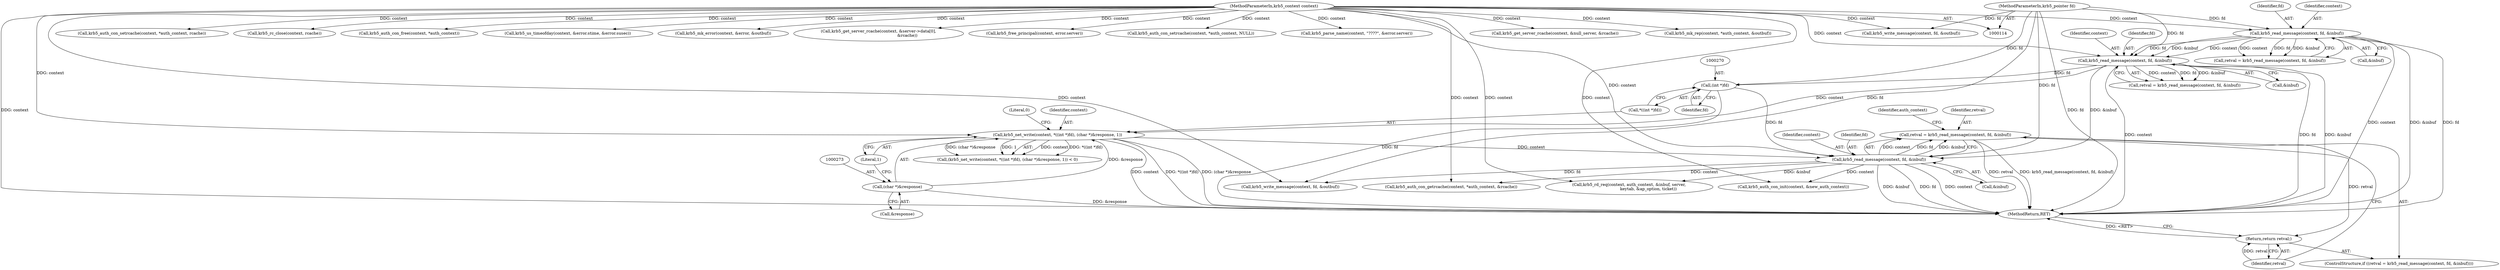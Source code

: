 digraph "0_krb5_102bb6ebf20f9174130c85c3b052ae104e5073ec_0@API" {
"1000286" [label="(Call,retval = krb5_read_message(context, fd, &inbuf))"];
"1000288" [label="(Call,krb5_read_message(context, fd, &inbuf))"];
"1000266" [label="(Call,krb5_net_write(context, *((int *)fd), (char *)&response, 1))"];
"1000215" [label="(Call,krb5_read_message(context, fd, &inbuf))"];
"1000168" [label="(Call,krb5_read_message(context, fd, &inbuf))"];
"1000115" [label="(MethodParameterIn,krb5_context context)"];
"1000117" [label="(MethodParameterIn,krb5_pointer fd)"];
"1000272" [label="(Call,(char *)&response)"];
"1000269" [label="(Call,(int *)fd)"];
"1000293" [label="(Return,return retval;)"];
"1000285" [label="(ControlStructure,if ((retval = krb5_read_message(context, fd, &inbuf))))"];
"1000365" [label="(Call,krb5_get_server_rcache(context, &null_server, &rcache))"];
"1000542" [label="(Call,krb5_write_message(context, fd, &outbuf))"];
"1000268" [label="(Call,*((int *)fd))"];
"1000265" [label="(Call,(krb5_net_write(context, *((int *)fd), (char *)&response, 1)) < 0)"];
"1000571" [label="(Call,krb5_mk_rep(context, *auth_context, &outbuf))"];
"1000274" [label="(Call,&response)"];
"1000277" [label="(Literal,0)"];
"1000117" [label="(MethodParameterIn,krb5_pointer fd)"];
"1000620" [label="(MethodReturn,RET)"];
"1000267" [label="(Identifier,context)"];
"1000170" [label="(Identifier,fd)"];
"1000291" [label="(Call,&inbuf)"];
"1000303" [label="(Call,krb5_auth_con_init(context, &new_auth_context))"];
"1000288" [label="(Call,krb5_read_message(context, fd, &inbuf))"];
"1000298" [label="(Identifier,auth_context)"];
"1000286" [label="(Call,retval = krb5_read_message(context, fd, &inbuf))"];
"1000115" [label="(MethodParameterIn,krb5_context context)"];
"1000266" [label="(Call,krb5_net_write(context, *((int *)fd), (char *)&response, 1))"];
"1000166" [label="(Call,retval = krb5_read_message(context, fd, &inbuf))"];
"1000293" [label="(Return,return retval;)"];
"1000213" [label="(Call,retval = krb5_read_message(context, fd, &inbuf))"];
"1000276" [label="(Literal,1)"];
"1000582" [label="(Call,krb5_write_message(context, fd, &outbuf))"];
"1000376" [label="(Call,krb5_auth_con_setrcache(context, *auth_context, rcache))"];
"1000168" [label="(Call,krb5_read_message(context, fd, &inbuf))"];
"1000390" [label="(Call,krb5_rd_req(context, auth_context, &inbuf, server,\n                              keytab, &ap_option, ticket))"];
"1000272" [label="(Call,(char *)&response)"];
"1000269" [label="(Call,(int *)fd)"];
"1000216" [label="(Identifier,context)"];
"1000610" [label="(Call,krb5_rc_close(context, rcache))"];
"1000294" [label="(Identifier,retval)"];
"1000287" [label="(Identifier,retval)"];
"1000217" [label="(Identifier,fd)"];
"1000598" [label="(Call,krb5_auth_con_free(context, *auth_context))"];
"1000289" [label="(Identifier,context)"];
"1000218" [label="(Call,&inbuf)"];
"1000415" [label="(Call,krb5_us_timeofday(context, &error.stime, &error.susec))"];
"1000501" [label="(Call,krb5_mk_error(context, &error, &outbuf))"];
"1000341" [label="(Call,krb5_get_server_rcache(context, &server->data[0],\n                                             &rcache))"];
"1000271" [label="(Identifier,fd)"];
"1000523" [label="(Call,krb5_free_principal(context, error.server))"];
"1000171" [label="(Call,&inbuf)"];
"1000169" [label="(Identifier,context)"];
"1000613" [label="(Call,krb5_auth_con_setrcache(context, *auth_context, NULL))"];
"1000436" [label="(Call,krb5_parse_name(context, \"????\", &error.server))"];
"1000314" [label="(Call,krb5_auth_con_getrcache(context, *auth_context, &rcache))"];
"1000215" [label="(Call,krb5_read_message(context, fd, &inbuf))"];
"1000290" [label="(Identifier,fd)"];
"1000286" -> "1000285"  [label="AST: "];
"1000286" -> "1000288"  [label="CFG: "];
"1000287" -> "1000286"  [label="AST: "];
"1000288" -> "1000286"  [label="AST: "];
"1000294" -> "1000286"  [label="CFG: "];
"1000298" -> "1000286"  [label="CFG: "];
"1000286" -> "1000620"  [label="DDG: retval"];
"1000286" -> "1000620"  [label="DDG: krb5_read_message(context, fd, &inbuf)"];
"1000288" -> "1000286"  [label="DDG: context"];
"1000288" -> "1000286"  [label="DDG: fd"];
"1000288" -> "1000286"  [label="DDG: &inbuf"];
"1000286" -> "1000293"  [label="DDG: retval"];
"1000288" -> "1000291"  [label="CFG: "];
"1000289" -> "1000288"  [label="AST: "];
"1000290" -> "1000288"  [label="AST: "];
"1000291" -> "1000288"  [label="AST: "];
"1000288" -> "1000620"  [label="DDG: &inbuf"];
"1000288" -> "1000620"  [label="DDG: fd"];
"1000288" -> "1000620"  [label="DDG: context"];
"1000266" -> "1000288"  [label="DDG: context"];
"1000115" -> "1000288"  [label="DDG: context"];
"1000269" -> "1000288"  [label="DDG: fd"];
"1000117" -> "1000288"  [label="DDG: fd"];
"1000215" -> "1000288"  [label="DDG: &inbuf"];
"1000288" -> "1000303"  [label="DDG: context"];
"1000288" -> "1000314"  [label="DDG: context"];
"1000288" -> "1000390"  [label="DDG: &inbuf"];
"1000288" -> "1000542"  [label="DDG: fd"];
"1000266" -> "1000265"  [label="AST: "];
"1000266" -> "1000276"  [label="CFG: "];
"1000267" -> "1000266"  [label="AST: "];
"1000268" -> "1000266"  [label="AST: "];
"1000272" -> "1000266"  [label="AST: "];
"1000276" -> "1000266"  [label="AST: "];
"1000277" -> "1000266"  [label="CFG: "];
"1000266" -> "1000620"  [label="DDG: context"];
"1000266" -> "1000620"  [label="DDG: *((int *)fd)"];
"1000266" -> "1000620"  [label="DDG: (char *)&response"];
"1000266" -> "1000265"  [label="DDG: context"];
"1000266" -> "1000265"  [label="DDG: *((int *)fd)"];
"1000266" -> "1000265"  [label="DDG: (char *)&response"];
"1000266" -> "1000265"  [label="DDG: 1"];
"1000215" -> "1000266"  [label="DDG: context"];
"1000115" -> "1000266"  [label="DDG: context"];
"1000272" -> "1000266"  [label="DDG: &response"];
"1000215" -> "1000213"  [label="AST: "];
"1000215" -> "1000218"  [label="CFG: "];
"1000216" -> "1000215"  [label="AST: "];
"1000217" -> "1000215"  [label="AST: "];
"1000218" -> "1000215"  [label="AST: "];
"1000213" -> "1000215"  [label="CFG: "];
"1000215" -> "1000620"  [label="DDG: context"];
"1000215" -> "1000620"  [label="DDG: fd"];
"1000215" -> "1000620"  [label="DDG: &inbuf"];
"1000215" -> "1000213"  [label="DDG: context"];
"1000215" -> "1000213"  [label="DDG: fd"];
"1000215" -> "1000213"  [label="DDG: &inbuf"];
"1000168" -> "1000215"  [label="DDG: context"];
"1000168" -> "1000215"  [label="DDG: fd"];
"1000168" -> "1000215"  [label="DDG: &inbuf"];
"1000115" -> "1000215"  [label="DDG: context"];
"1000117" -> "1000215"  [label="DDG: fd"];
"1000215" -> "1000269"  [label="DDG: fd"];
"1000168" -> "1000166"  [label="AST: "];
"1000168" -> "1000171"  [label="CFG: "];
"1000169" -> "1000168"  [label="AST: "];
"1000170" -> "1000168"  [label="AST: "];
"1000171" -> "1000168"  [label="AST: "];
"1000166" -> "1000168"  [label="CFG: "];
"1000168" -> "1000620"  [label="DDG: context"];
"1000168" -> "1000620"  [label="DDG: &inbuf"];
"1000168" -> "1000620"  [label="DDG: fd"];
"1000168" -> "1000166"  [label="DDG: context"];
"1000168" -> "1000166"  [label="DDG: fd"];
"1000168" -> "1000166"  [label="DDG: &inbuf"];
"1000115" -> "1000168"  [label="DDG: context"];
"1000117" -> "1000168"  [label="DDG: fd"];
"1000115" -> "1000114"  [label="AST: "];
"1000115" -> "1000620"  [label="DDG: context"];
"1000115" -> "1000303"  [label="DDG: context"];
"1000115" -> "1000314"  [label="DDG: context"];
"1000115" -> "1000341"  [label="DDG: context"];
"1000115" -> "1000365"  [label="DDG: context"];
"1000115" -> "1000376"  [label="DDG: context"];
"1000115" -> "1000390"  [label="DDG: context"];
"1000115" -> "1000415"  [label="DDG: context"];
"1000115" -> "1000436"  [label="DDG: context"];
"1000115" -> "1000501"  [label="DDG: context"];
"1000115" -> "1000523"  [label="DDG: context"];
"1000115" -> "1000542"  [label="DDG: context"];
"1000115" -> "1000571"  [label="DDG: context"];
"1000115" -> "1000582"  [label="DDG: context"];
"1000115" -> "1000598"  [label="DDG: context"];
"1000115" -> "1000610"  [label="DDG: context"];
"1000115" -> "1000613"  [label="DDG: context"];
"1000117" -> "1000114"  [label="AST: "];
"1000117" -> "1000620"  [label="DDG: fd"];
"1000117" -> "1000269"  [label="DDG: fd"];
"1000117" -> "1000542"  [label="DDG: fd"];
"1000117" -> "1000582"  [label="DDG: fd"];
"1000272" -> "1000274"  [label="CFG: "];
"1000273" -> "1000272"  [label="AST: "];
"1000274" -> "1000272"  [label="AST: "];
"1000276" -> "1000272"  [label="CFG: "];
"1000272" -> "1000620"  [label="DDG: &response"];
"1000269" -> "1000268"  [label="AST: "];
"1000269" -> "1000271"  [label="CFG: "];
"1000270" -> "1000269"  [label="AST: "];
"1000271" -> "1000269"  [label="AST: "];
"1000268" -> "1000269"  [label="CFG: "];
"1000269" -> "1000620"  [label="DDG: fd"];
"1000293" -> "1000285"  [label="AST: "];
"1000293" -> "1000294"  [label="CFG: "];
"1000294" -> "1000293"  [label="AST: "];
"1000620" -> "1000293"  [label="CFG: "];
"1000293" -> "1000620"  [label="DDG: <RET>"];
"1000294" -> "1000293"  [label="DDG: retval"];
}
